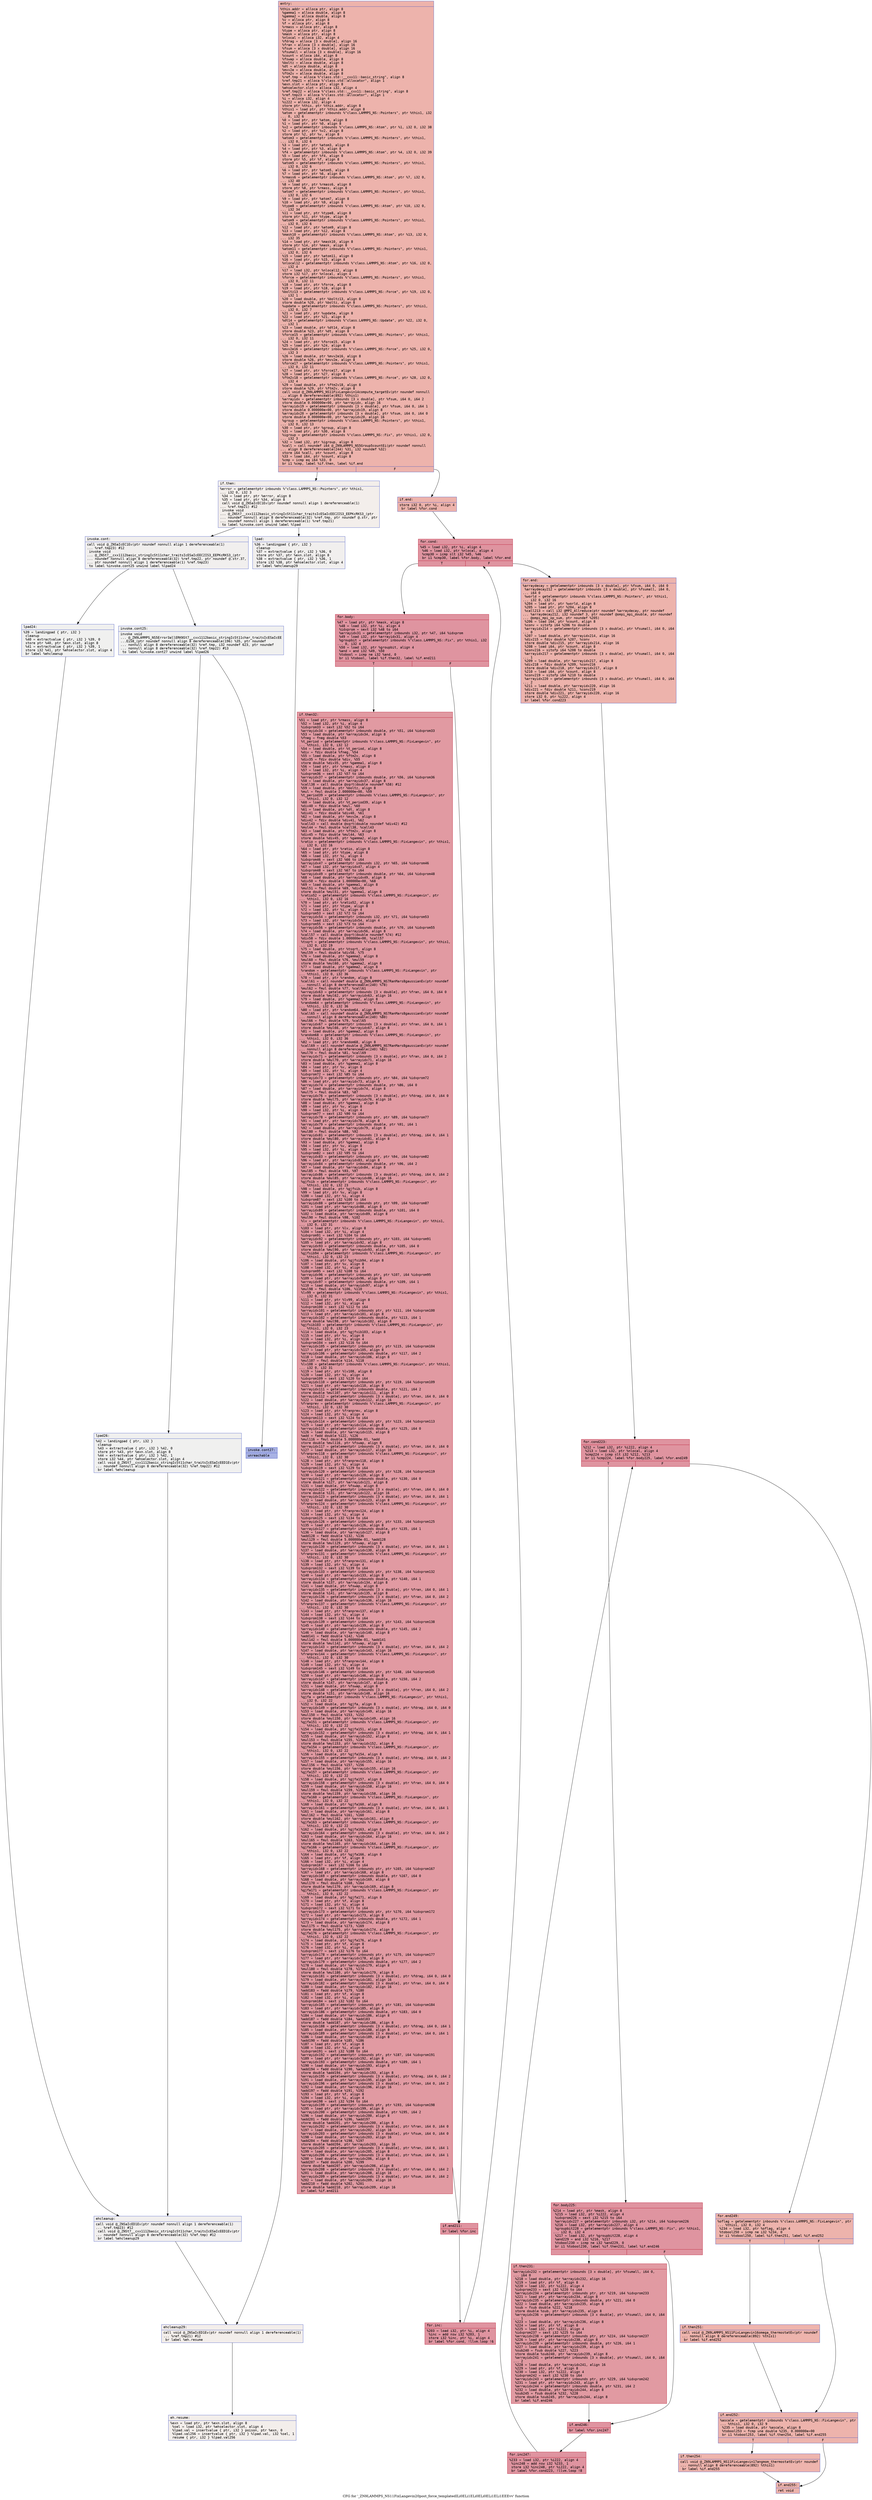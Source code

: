 digraph "CFG for '_ZN9LAMMPS_NS11FixLangevin20post_force_templatedILi0ELi1ELi0ELi0ELi1ELi1EEEvv' function" {
	label="CFG for '_ZN9LAMMPS_NS11FixLangevin20post_force_templatedILi0ELi1ELi0ELi0ELi1ELi1EEEvv' function";

	Node0x55e6b219c8e0 [shape=record,color="#3d50c3ff", style=filled, fillcolor="#d6524470" fontname="Courier",label="{entry:\l|  %this.addr = alloca ptr, align 8\l  %gamma1 = alloca double, align 8\l  %gamma2 = alloca double, align 8\l  %v = alloca ptr, align 8\l  %f = alloca ptr, align 8\l  %rmass = alloca ptr, align 8\l  %type = alloca ptr, align 8\l  %mask = alloca ptr, align 8\l  %nlocal = alloca i32, align 4\l  %fdrag = alloca [3 x double], align 16\l  %fran = alloca [3 x double], align 16\l  %fsum = alloca [3 x double], align 16\l  %fsumall = alloca [3 x double], align 16\l  %count = alloca i64, align 8\l  %fswap = alloca double, align 8\l  %boltz = alloca double, align 8\l  %dt = alloca double, align 8\l  %mvv2e = alloca double, align 8\l  %ftm2v = alloca double, align 8\l  %ref.tmp = alloca %\"class.std::__cxx11::basic_string\", align 8\l  %ref.tmp21 = alloca %\"class.std::allocator\", align 1\l  %exn.slot = alloca ptr, align 8\l  %ehselector.slot = alloca i32, align 4\l  %ref.tmp22 = alloca %\"class.std::__cxx11::basic_string\", align 8\l  %ref.tmp23 = alloca %\"class.std::allocator\", align 1\l  %i = alloca i32, align 4\l  %i222 = alloca i32, align 4\l  store ptr %this, ptr %this.addr, align 8\l  %this1 = load ptr, ptr %this.addr, align 8\l  %atom = getelementptr inbounds %\"class.LAMMPS_NS::Pointers\", ptr %this1, i32\l... 0, i32 6\l  %0 = load ptr, ptr %atom, align 8\l  %1 = load ptr, ptr %0, align 8\l  %v2 = getelementptr inbounds %\"class.LAMMPS_NS::Atom\", ptr %1, i32 0, i32 38\l  %2 = load ptr, ptr %v2, align 8\l  store ptr %2, ptr %v, align 8\l  %atom3 = getelementptr inbounds %\"class.LAMMPS_NS::Pointers\", ptr %this1,\l... i32 0, i32 6\l  %3 = load ptr, ptr %atom3, align 8\l  %4 = load ptr, ptr %3, align 8\l  %f4 = getelementptr inbounds %\"class.LAMMPS_NS::Atom\", ptr %4, i32 0, i32 39\l  %5 = load ptr, ptr %f4, align 8\l  store ptr %5, ptr %f, align 8\l  %atom5 = getelementptr inbounds %\"class.LAMMPS_NS::Pointers\", ptr %this1,\l... i32 0, i32 6\l  %6 = load ptr, ptr %atom5, align 8\l  %7 = load ptr, ptr %6, align 8\l  %rmass6 = getelementptr inbounds %\"class.LAMMPS_NS::Atom\", ptr %7, i32 0,\l... i32 40\l  %8 = load ptr, ptr %rmass6, align 8\l  store ptr %8, ptr %rmass, align 8\l  %atom7 = getelementptr inbounds %\"class.LAMMPS_NS::Pointers\", ptr %this1,\l... i32 0, i32 6\l  %9 = load ptr, ptr %atom7, align 8\l  %10 = load ptr, ptr %9, align 8\l  %type8 = getelementptr inbounds %\"class.LAMMPS_NS::Atom\", ptr %10, i32 0,\l... i32 34\l  %11 = load ptr, ptr %type8, align 8\l  store ptr %11, ptr %type, align 8\l  %atom9 = getelementptr inbounds %\"class.LAMMPS_NS::Pointers\", ptr %this1,\l... i32 0, i32 6\l  %12 = load ptr, ptr %atom9, align 8\l  %13 = load ptr, ptr %12, align 8\l  %mask10 = getelementptr inbounds %\"class.LAMMPS_NS::Atom\", ptr %13, i32 0,\l... i32 35\l  %14 = load ptr, ptr %mask10, align 8\l  store ptr %14, ptr %mask, align 8\l  %atom11 = getelementptr inbounds %\"class.LAMMPS_NS::Pointers\", ptr %this1,\l... i32 0, i32 6\l  %15 = load ptr, ptr %atom11, align 8\l  %16 = load ptr, ptr %15, align 8\l  %nlocal12 = getelementptr inbounds %\"class.LAMMPS_NS::Atom\", ptr %16, i32 0,\l... i32 4\l  %17 = load i32, ptr %nlocal12, align 8\l  store i32 %17, ptr %nlocal, align 4\l  %force = getelementptr inbounds %\"class.LAMMPS_NS::Pointers\", ptr %this1,\l... i32 0, i32 11\l  %18 = load ptr, ptr %force, align 8\l  %19 = load ptr, ptr %18, align 8\l  %boltz13 = getelementptr inbounds %\"class.LAMMPS_NS::Force\", ptr %19, i32 0,\l... i32 1\l  %20 = load double, ptr %boltz13, align 8\l  store double %20, ptr %boltz, align 8\l  %update = getelementptr inbounds %\"class.LAMMPS_NS::Pointers\", ptr %this1,\l... i32 0, i32 7\l  %21 = load ptr, ptr %update, align 8\l  %22 = load ptr, ptr %21, align 8\l  %dt14 = getelementptr inbounds %\"class.LAMMPS_NS::Update\", ptr %22, i32 0,\l... i32 1\l  %23 = load double, ptr %dt14, align 8\l  store double %23, ptr %dt, align 8\l  %force15 = getelementptr inbounds %\"class.LAMMPS_NS::Pointers\", ptr %this1,\l... i32 0, i32 11\l  %24 = load ptr, ptr %force15, align 8\l  %25 = load ptr, ptr %24, align 8\l  %mvv2e16 = getelementptr inbounds %\"class.LAMMPS_NS::Force\", ptr %25, i32 0,\l... i32 3\l  %26 = load double, ptr %mvv2e16, align 8\l  store double %26, ptr %mvv2e, align 8\l  %force17 = getelementptr inbounds %\"class.LAMMPS_NS::Pointers\", ptr %this1,\l... i32 0, i32 11\l  %27 = load ptr, ptr %force17, align 8\l  %28 = load ptr, ptr %27, align 8\l  %ftm2v18 = getelementptr inbounds %\"class.LAMMPS_NS::Force\", ptr %28, i32 0,\l... i32 4\l  %29 = load double, ptr %ftm2v18, align 8\l  store double %29, ptr %ftm2v, align 8\l  call void @_ZN9LAMMPS_NS11FixLangevin14compute_targetEv(ptr noundef nonnull\l... align 8 dereferenceable(892) %this1)\l  %arrayidx = getelementptr inbounds [3 x double], ptr %fsum, i64 0, i64 2\l  store double 0.000000e+00, ptr %arrayidx, align 16\l  %arrayidx19 = getelementptr inbounds [3 x double], ptr %fsum, i64 0, i64 1\l  store double 0.000000e+00, ptr %arrayidx19, align 8\l  %arrayidx20 = getelementptr inbounds [3 x double], ptr %fsum, i64 0, i64 0\l  store double 0.000000e+00, ptr %arrayidx20, align 16\l  %group = getelementptr inbounds %\"class.LAMMPS_NS::Pointers\", ptr %this1,\l... i32 0, i32 13\l  %30 = load ptr, ptr %group, align 8\l  %31 = load ptr, ptr %30, align 8\l  %igroup = getelementptr inbounds %\"class.LAMMPS_NS::Fix\", ptr %this1, i32 0,\l... i32 3\l  %32 = load i32, ptr %igroup, align 8\l  %call = call noundef i64 @_ZN9LAMMPS_NS5Group5countEi(ptr noundef nonnull\l... align 8 dereferenceable(244) %31, i32 noundef %32)\l  store i64 %call, ptr %count, align 8\l  %33 = load i64, ptr %count, align 8\l  %cmp = icmp eq i64 %33, 0\l  br i1 %cmp, label %if.then, label %if.end\l|{<s0>T|<s1>F}}"];
	Node0x55e6b219c8e0:s0 -> Node0x55e6b21a3140[tooltip="entry -> if.then\nProbability 0.00%" ];
	Node0x55e6b219c8e0:s1 -> Node0x55e6b21a31b0[tooltip="entry -> if.end\nProbability 100.00%" ];
	Node0x55e6b21a3140 [shape=record,color="#3d50c3ff", style=filled, fillcolor="#e5d8d170" fontname="Courier",label="{if.then:\l|  %error = getelementptr inbounds %\"class.LAMMPS_NS::Pointers\", ptr %this1,\l... i32 0, i32 3\l  %34 = load ptr, ptr %error, align 8\l  %35 = load ptr, ptr %34, align 8\l  call void @_ZNSaIcEC1Ev(ptr noundef nonnull align 1 dereferenceable(1)\l... %ref.tmp21) #12\l  invoke void\l... @_ZNSt7__cxx1112basic_stringIcSt11char_traitsIcESaIcEEC2IS3_EEPKcRKS3_(ptr\l... noundef nonnull align 8 dereferenceable(32) %ref.tmp, ptr noundef @.str, ptr\l... noundef nonnull align 1 dereferenceable(1) %ref.tmp21)\l          to label %invoke.cont unwind label %lpad\l}"];
	Node0x55e6b21a3140 -> Node0x55e6b21a3630[tooltip="if.then -> invoke.cont\nProbability 50.00%" ];
	Node0x55e6b21a3140 -> Node0x55e6b21a3680[tooltip="if.then -> lpad\nProbability 50.00%" ];
	Node0x55e6b21a3630 [shape=record,color="#3d50c3ff", style=filled, fillcolor="#e0dbd870" fontname="Courier",label="{invoke.cont:\l|  call void @_ZNSaIcEC1Ev(ptr noundef nonnull align 1 dereferenceable(1)\l... %ref.tmp23) #12\l  invoke void\l... @_ZNSt7__cxx1112basic_stringIcSt11char_traitsIcESaIcEEC2IS3_EEPKcRKS3_(ptr\l... noundef nonnull align 8 dereferenceable(32) %ref.tmp22, ptr noundef @.str.37,\l... ptr noundef nonnull align 1 dereferenceable(1) %ref.tmp23)\l          to label %invoke.cont25 unwind label %lpad24\l}"];
	Node0x55e6b21a3630 -> Node0x55e6b21a3970[tooltip="invoke.cont -> invoke.cont25\nProbability 50.00%" ];
	Node0x55e6b21a3630 -> Node0x55e6b21a39c0[tooltip="invoke.cont -> lpad24\nProbability 50.00%" ];
	Node0x55e6b21a3970 [shape=record,color="#3d50c3ff", style=filled, fillcolor="#dedcdb70" fontname="Courier",label="{invoke.cont25:\l|  invoke void\l... @_ZN9LAMMPS_NS5Error3allERKNSt7__cxx1112basic_stringIcSt11char_traitsIcESaIcEE\l...EiS8_(ptr noundef nonnull align 8 dereferenceable(196) %35, ptr noundef\l... nonnull align 8 dereferenceable(32) %ref.tmp, i32 noundef 623, ptr noundef\l... nonnull align 8 dereferenceable(32) %ref.tmp22) #13\l          to label %invoke.cont27 unwind label %lpad26\l}"];
	Node0x55e6b21a3970 -> Node0x55e6b21a3920[tooltip="invoke.cont25 -> invoke.cont27\nProbability 0.00%" ];
	Node0x55e6b21a3970 -> Node0x55e6b21a3bf0[tooltip="invoke.cont25 -> lpad26\nProbability 100.00%" ];
	Node0x55e6b21a3920 [shape=record,color="#3d50c3ff", style=filled, fillcolor="#3d50c370" fontname="Courier",label="{invoke.cont27:\l|  unreachable\l}"];
	Node0x55e6b21a3680 [shape=record,color="#3d50c3ff", style=filled, fillcolor="#e0dbd870" fontname="Courier",label="{lpad:\l|  %36 = landingpad \{ ptr, i32 \}\l          cleanup\l  %37 = extractvalue \{ ptr, i32 \} %36, 0\l  store ptr %37, ptr %exn.slot, align 8\l  %38 = extractvalue \{ ptr, i32 \} %36, 1\l  store i32 %38, ptr %ehselector.slot, align 4\l  br label %ehcleanup29\l}"];
	Node0x55e6b21a3680 -> Node0x55e6b21a40f0[tooltip="lpad -> ehcleanup29\nProbability 100.00%" ];
	Node0x55e6b21a39c0 [shape=record,color="#3d50c3ff", style=filled, fillcolor="#dedcdb70" fontname="Courier",label="{lpad24:\l|  %39 = landingpad \{ ptr, i32 \}\l          cleanup\l  %40 = extractvalue \{ ptr, i32 \} %39, 0\l  store ptr %40, ptr %exn.slot, align 8\l  %41 = extractvalue \{ ptr, i32 \} %39, 1\l  store i32 %41, ptr %ehselector.slot, align 4\l  br label %ehcleanup\l}"];
	Node0x55e6b21a39c0 -> Node0x55e6b21a4440[tooltip="lpad24 -> ehcleanup\nProbability 100.00%" ];
	Node0x55e6b21a3bf0 [shape=record,color="#3d50c3ff", style=filled, fillcolor="#dedcdb70" fontname="Courier",label="{lpad26:\l|  %42 = landingpad \{ ptr, i32 \}\l          cleanup\l  %43 = extractvalue \{ ptr, i32 \} %42, 0\l  store ptr %43, ptr %exn.slot, align 8\l  %44 = extractvalue \{ ptr, i32 \} %42, 1\l  store i32 %44, ptr %ehselector.slot, align 4\l  call void @_ZNSt7__cxx1112basic_stringIcSt11char_traitsIcESaIcEED1Ev(ptr\l... noundef nonnull align 8 dereferenceable(32) %ref.tmp22) #12\l  br label %ehcleanup\l}"];
	Node0x55e6b21a3bf0 -> Node0x55e6b21a4440[tooltip="lpad26 -> ehcleanup\nProbability 100.00%" ];
	Node0x55e6b21a4440 [shape=record,color="#3d50c3ff", style=filled, fillcolor="#e0dbd870" fontname="Courier",label="{ehcleanup:\l|  call void @_ZNSaIcED1Ev(ptr noundef nonnull align 1 dereferenceable(1)\l... %ref.tmp23) #12\l  call void @_ZNSt7__cxx1112basic_stringIcSt11char_traitsIcESaIcEED1Ev(ptr\l... noundef nonnull align 8 dereferenceable(32) %ref.tmp) #12\l  br label %ehcleanup29\l}"];
	Node0x55e6b21a4440 -> Node0x55e6b21a40f0[tooltip="ehcleanup -> ehcleanup29\nProbability 100.00%" ];
	Node0x55e6b21a40f0 [shape=record,color="#3d50c3ff", style=filled, fillcolor="#e5d8d170" fontname="Courier",label="{ehcleanup29:\l|  call void @_ZNSaIcED1Ev(ptr noundef nonnull align 1 dereferenceable(1)\l... %ref.tmp21) #12\l  br label %eh.resume\l}"];
	Node0x55e6b21a40f0 -> Node0x55e6b21a4cf0[tooltip="ehcleanup29 -> eh.resume\nProbability 100.00%" ];
	Node0x55e6b21a31b0 [shape=record,color="#3d50c3ff", style=filled, fillcolor="#d6524470" fontname="Courier",label="{if.end:\l|  store i32 0, ptr %i, align 4\l  br label %for.cond\l}"];
	Node0x55e6b21a31b0 -> Node0x55e6b21a4e50[tooltip="if.end -> for.cond\nProbability 100.00%" ];
	Node0x55e6b21a4e50 [shape=record,color="#b70d28ff", style=filled, fillcolor="#b70d2870" fontname="Courier",label="{for.cond:\l|  %45 = load i32, ptr %i, align 4\l  %46 = load i32, ptr %nlocal, align 4\l  %cmp30 = icmp slt i32 %45, %46\l  br i1 %cmp30, label %for.body, label %for.end\l|{<s0>T|<s1>F}}"];
	Node0x55e6b21a4e50:s0 -> Node0x55e6b21a50d0[tooltip="for.cond -> for.body\nProbability 96.88%" ];
	Node0x55e6b21a4e50:s1 -> Node0x55e6b21a5150[tooltip="for.cond -> for.end\nProbability 3.12%" ];
	Node0x55e6b21a50d0 [shape=record,color="#b70d28ff", style=filled, fillcolor="#b70d2870" fontname="Courier",label="{for.body:\l|  %47 = load ptr, ptr %mask, align 8\l  %48 = load i32, ptr %i, align 4\l  %idxprom = sext i32 %48 to i64\l  %arrayidx31 = getelementptr inbounds i32, ptr %47, i64 %idxprom\l  %49 = load i32, ptr %arrayidx31, align 4\l  %groupbit = getelementptr inbounds %\"class.LAMMPS_NS::Fix\", ptr %this1, i32\l... 0, i32 4\l  %50 = load i32, ptr %groupbit, align 4\l  %and = and i32 %49, %50\l  %tobool = icmp ne i32 %and, 0\l  br i1 %tobool, label %if.then32, label %if.end211\l|{<s0>T|<s1>F}}"];
	Node0x55e6b21a50d0:s0 -> Node0x55e6b21a6030[tooltip="for.body -> if.then32\nProbability 62.50%" ];
	Node0x55e6b21a50d0:s1 -> Node0x55e6b21a60b0[tooltip="for.body -> if.end211\nProbability 37.50%" ];
	Node0x55e6b21a6030 [shape=record,color="#b70d28ff", style=filled, fillcolor="#bb1b2c70" fontname="Courier",label="{if.then32:\l|  %51 = load ptr, ptr %rmass, align 8\l  %52 = load i32, ptr %i, align 4\l  %idxprom33 = sext i32 %52 to i64\l  %arrayidx34 = getelementptr inbounds double, ptr %51, i64 %idxprom33\l  %53 = load double, ptr %arrayidx34, align 8\l  %fneg = fneg double %53\l  %t_period = getelementptr inbounds %\"class.LAMMPS_NS::FixLangevin\", ptr\l... %this1, i32 0, i32 12\l  %54 = load double, ptr %t_period, align 8\l  %div = fdiv double %fneg, %54\l  %55 = load double, ptr %ftm2v, align 8\l  %div35 = fdiv double %div, %55\l  store double %div35, ptr %gamma1, align 8\l  %56 = load ptr, ptr %rmass, align 8\l  %57 = load i32, ptr %i, align 4\l  %idxprom36 = sext i32 %57 to i64\l  %arrayidx37 = getelementptr inbounds double, ptr %56, i64 %idxprom36\l  %58 = load double, ptr %arrayidx37, align 8\l  %call38 = call double @sqrt(double noundef %58) #12\l  %59 = load double, ptr %boltz, align 8\l  %mul = fmul double 2.000000e+00, %59\l  %t_period39 = getelementptr inbounds %\"class.LAMMPS_NS::FixLangevin\", ptr\l... %this1, i32 0, i32 12\l  %60 = load double, ptr %t_period39, align 8\l  %div40 = fdiv double %mul, %60\l  %61 = load double, ptr %dt, align 8\l  %div41 = fdiv double %div40, %61\l  %62 = load double, ptr %mvv2e, align 8\l  %div42 = fdiv double %div41, %62\l  %call43 = call double @sqrt(double noundef %div42) #12\l  %mul44 = fmul double %call38, %call43\l  %63 = load double, ptr %ftm2v, align 8\l  %div45 = fdiv double %mul44, %63\l  store double %div45, ptr %gamma2, align 8\l  %ratio = getelementptr inbounds %\"class.LAMMPS_NS::FixLangevin\", ptr %this1,\l... i32 0, i32 16\l  %64 = load ptr, ptr %ratio, align 8\l  %65 = load ptr, ptr %type, align 8\l  %66 = load i32, ptr %i, align 4\l  %idxprom46 = sext i32 %66 to i64\l  %arrayidx47 = getelementptr inbounds i32, ptr %65, i64 %idxprom46\l  %67 = load i32, ptr %arrayidx47, align 4\l  %idxprom48 = sext i32 %67 to i64\l  %arrayidx49 = getelementptr inbounds double, ptr %64, i64 %idxprom48\l  %68 = load double, ptr %arrayidx49, align 8\l  %div50 = fdiv double 1.000000e+00, %68\l  %69 = load double, ptr %gamma1, align 8\l  %mul51 = fmul double %69, %div50\l  store double %mul51, ptr %gamma1, align 8\l  %ratio52 = getelementptr inbounds %\"class.LAMMPS_NS::FixLangevin\", ptr\l... %this1, i32 0, i32 16\l  %70 = load ptr, ptr %ratio52, align 8\l  %71 = load ptr, ptr %type, align 8\l  %72 = load i32, ptr %i, align 4\l  %idxprom53 = sext i32 %72 to i64\l  %arrayidx54 = getelementptr inbounds i32, ptr %71, i64 %idxprom53\l  %73 = load i32, ptr %arrayidx54, align 4\l  %idxprom55 = sext i32 %73 to i64\l  %arrayidx56 = getelementptr inbounds double, ptr %70, i64 %idxprom55\l  %74 = load double, ptr %arrayidx56, align 8\l  %call57 = call double @sqrt(double noundef %74) #12\l  %div58 = fdiv double 1.000000e+00, %call57\l  %tsqrt = getelementptr inbounds %\"class.LAMMPS_NS::FixLangevin\", ptr %this1,\l... i32 0, i32 19\l  %75 = load double, ptr %tsqrt, align 8\l  %mul59 = fmul double %div58, %75\l  %76 = load double, ptr %gamma2, align 8\l  %mul60 = fmul double %76, %mul59\l  store double %mul60, ptr %gamma2, align 8\l  %77 = load double, ptr %gamma2, align 8\l  %random = getelementptr inbounds %\"class.LAMMPS_NS::FixLangevin\", ptr\l... %this1, i32 0, i32 36\l  %78 = load ptr, ptr %random, align 8\l  %call61 = call noundef double @_ZN9LAMMPS_NS7RanMars8gaussianEv(ptr noundef\l... nonnull align 8 dereferenceable(240) %78)\l  %mul62 = fmul double %77, %call61\l  %arrayidx63 = getelementptr inbounds [3 x double], ptr %fran, i64 0, i64 0\l  store double %mul62, ptr %arrayidx63, align 16\l  %79 = load double, ptr %gamma2, align 8\l  %random64 = getelementptr inbounds %\"class.LAMMPS_NS::FixLangevin\", ptr\l... %this1, i32 0, i32 36\l  %80 = load ptr, ptr %random64, align 8\l  %call65 = call noundef double @_ZN9LAMMPS_NS7RanMars8gaussianEv(ptr noundef\l... nonnull align 8 dereferenceable(240) %80)\l  %mul66 = fmul double %79, %call65\l  %arrayidx67 = getelementptr inbounds [3 x double], ptr %fran, i64 0, i64 1\l  store double %mul66, ptr %arrayidx67, align 8\l  %81 = load double, ptr %gamma2, align 8\l  %random68 = getelementptr inbounds %\"class.LAMMPS_NS::FixLangevin\", ptr\l... %this1, i32 0, i32 36\l  %82 = load ptr, ptr %random68, align 8\l  %call69 = call noundef double @_ZN9LAMMPS_NS7RanMars8gaussianEv(ptr noundef\l... nonnull align 8 dereferenceable(240) %82)\l  %mul70 = fmul double %81, %call69\l  %arrayidx71 = getelementptr inbounds [3 x double], ptr %fran, i64 0, i64 2\l  store double %mul70, ptr %arrayidx71, align 16\l  %83 = load double, ptr %gamma1, align 8\l  %84 = load ptr, ptr %v, align 8\l  %85 = load i32, ptr %i, align 4\l  %idxprom72 = sext i32 %85 to i64\l  %arrayidx73 = getelementptr inbounds ptr, ptr %84, i64 %idxprom72\l  %86 = load ptr, ptr %arrayidx73, align 8\l  %arrayidx74 = getelementptr inbounds double, ptr %86, i64 0\l  %87 = load double, ptr %arrayidx74, align 8\l  %mul75 = fmul double %83, %87\l  %arrayidx76 = getelementptr inbounds [3 x double], ptr %fdrag, i64 0, i64 0\l  store double %mul75, ptr %arrayidx76, align 16\l  %88 = load double, ptr %gamma1, align 8\l  %89 = load ptr, ptr %v, align 8\l  %90 = load i32, ptr %i, align 4\l  %idxprom77 = sext i32 %90 to i64\l  %arrayidx78 = getelementptr inbounds ptr, ptr %89, i64 %idxprom77\l  %91 = load ptr, ptr %arrayidx78, align 8\l  %arrayidx79 = getelementptr inbounds double, ptr %91, i64 1\l  %92 = load double, ptr %arrayidx79, align 8\l  %mul80 = fmul double %88, %92\l  %arrayidx81 = getelementptr inbounds [3 x double], ptr %fdrag, i64 0, i64 1\l  store double %mul80, ptr %arrayidx81, align 8\l  %93 = load double, ptr %gamma1, align 8\l  %94 = load ptr, ptr %v, align 8\l  %95 = load i32, ptr %i, align 4\l  %idxprom82 = sext i32 %95 to i64\l  %arrayidx83 = getelementptr inbounds ptr, ptr %94, i64 %idxprom82\l  %96 = load ptr, ptr %arrayidx83, align 8\l  %arrayidx84 = getelementptr inbounds double, ptr %96, i64 2\l  %97 = load double, ptr %arrayidx84, align 8\l  %mul85 = fmul double %93, %97\l  %arrayidx86 = getelementptr inbounds [3 x double], ptr %fdrag, i64 0, i64 2\l  store double %mul85, ptr %arrayidx86, align 16\l  %gjfsib = getelementptr inbounds %\"class.LAMMPS_NS::FixLangevin\", ptr\l... %this1, i32 0, i32 23\l  %98 = load double, ptr %gjfsib, align 8\l  %99 = load ptr, ptr %v, align 8\l  %100 = load i32, ptr %i, align 4\l  %idxprom87 = sext i32 %100 to i64\l  %arrayidx88 = getelementptr inbounds ptr, ptr %99, i64 %idxprom87\l  %101 = load ptr, ptr %arrayidx88, align 8\l  %arrayidx89 = getelementptr inbounds double, ptr %101, i64 0\l  %102 = load double, ptr %arrayidx89, align 8\l  %mul90 = fmul double %98, %102\l  %lv = getelementptr inbounds %\"class.LAMMPS_NS::FixLangevin\", ptr %this1,\l... i32 0, i32 31\l  %103 = load ptr, ptr %lv, align 8\l  %104 = load i32, ptr %i, align 4\l  %idxprom91 = sext i32 %104 to i64\l  %arrayidx92 = getelementptr inbounds ptr, ptr %103, i64 %idxprom91\l  %105 = load ptr, ptr %arrayidx92, align 8\l  %arrayidx93 = getelementptr inbounds double, ptr %105, i64 0\l  store double %mul90, ptr %arrayidx93, align 8\l  %gjfsib94 = getelementptr inbounds %\"class.LAMMPS_NS::FixLangevin\", ptr\l... %this1, i32 0, i32 23\l  %106 = load double, ptr %gjfsib94, align 8\l  %107 = load ptr, ptr %v, align 8\l  %108 = load i32, ptr %i, align 4\l  %idxprom95 = sext i32 %108 to i64\l  %arrayidx96 = getelementptr inbounds ptr, ptr %107, i64 %idxprom95\l  %109 = load ptr, ptr %arrayidx96, align 8\l  %arrayidx97 = getelementptr inbounds double, ptr %109, i64 1\l  %110 = load double, ptr %arrayidx97, align 8\l  %mul98 = fmul double %106, %110\l  %lv99 = getelementptr inbounds %\"class.LAMMPS_NS::FixLangevin\", ptr %this1,\l... i32 0, i32 31\l  %111 = load ptr, ptr %lv99, align 8\l  %112 = load i32, ptr %i, align 4\l  %idxprom100 = sext i32 %112 to i64\l  %arrayidx101 = getelementptr inbounds ptr, ptr %111, i64 %idxprom100\l  %113 = load ptr, ptr %arrayidx101, align 8\l  %arrayidx102 = getelementptr inbounds double, ptr %113, i64 1\l  store double %mul98, ptr %arrayidx102, align 8\l  %gjfsib103 = getelementptr inbounds %\"class.LAMMPS_NS::FixLangevin\", ptr\l... %this1, i32 0, i32 23\l  %114 = load double, ptr %gjfsib103, align 8\l  %115 = load ptr, ptr %v, align 8\l  %116 = load i32, ptr %i, align 4\l  %idxprom104 = sext i32 %116 to i64\l  %arrayidx105 = getelementptr inbounds ptr, ptr %115, i64 %idxprom104\l  %117 = load ptr, ptr %arrayidx105, align 8\l  %arrayidx106 = getelementptr inbounds double, ptr %117, i64 2\l  %118 = load double, ptr %arrayidx106, align 8\l  %mul107 = fmul double %114, %118\l  %lv108 = getelementptr inbounds %\"class.LAMMPS_NS::FixLangevin\", ptr %this1,\l... i32 0, i32 31\l  %119 = load ptr, ptr %lv108, align 8\l  %120 = load i32, ptr %i, align 4\l  %idxprom109 = sext i32 %120 to i64\l  %arrayidx110 = getelementptr inbounds ptr, ptr %119, i64 %idxprom109\l  %121 = load ptr, ptr %arrayidx110, align 8\l  %arrayidx111 = getelementptr inbounds double, ptr %121, i64 2\l  store double %mul107, ptr %arrayidx111, align 8\l  %arrayidx112 = getelementptr inbounds [3 x double], ptr %fran, i64 0, i64 0\l  %122 = load double, ptr %arrayidx112, align 16\l  %franprev = getelementptr inbounds %\"class.LAMMPS_NS::FixLangevin\", ptr\l... %this1, i32 0, i32 30\l  %123 = load ptr, ptr %franprev, align 8\l  %124 = load i32, ptr %i, align 4\l  %idxprom113 = sext i32 %124 to i64\l  %arrayidx114 = getelementptr inbounds ptr, ptr %123, i64 %idxprom113\l  %125 = load ptr, ptr %arrayidx114, align 8\l  %arrayidx115 = getelementptr inbounds double, ptr %125, i64 0\l  %126 = load double, ptr %arrayidx115, align 8\l  %add = fadd double %122, %126\l  %mul116 = fmul double 5.000000e-01, %add\l  store double %mul116, ptr %fswap, align 8\l  %arrayidx117 = getelementptr inbounds [3 x double], ptr %fran, i64 0, i64 0\l  %127 = load double, ptr %arrayidx117, align 16\l  %franprev118 = getelementptr inbounds %\"class.LAMMPS_NS::FixLangevin\", ptr\l... %this1, i32 0, i32 30\l  %128 = load ptr, ptr %franprev118, align 8\l  %129 = load i32, ptr %i, align 4\l  %idxprom119 = sext i32 %129 to i64\l  %arrayidx120 = getelementptr inbounds ptr, ptr %128, i64 %idxprom119\l  %130 = load ptr, ptr %arrayidx120, align 8\l  %arrayidx121 = getelementptr inbounds double, ptr %130, i64 0\l  store double %127, ptr %arrayidx121, align 8\l  %131 = load double, ptr %fswap, align 8\l  %arrayidx122 = getelementptr inbounds [3 x double], ptr %fran, i64 0, i64 0\l  store double %131, ptr %arrayidx122, align 16\l  %arrayidx123 = getelementptr inbounds [3 x double], ptr %fran, i64 0, i64 1\l  %132 = load double, ptr %arrayidx123, align 8\l  %franprev124 = getelementptr inbounds %\"class.LAMMPS_NS::FixLangevin\", ptr\l... %this1, i32 0, i32 30\l  %133 = load ptr, ptr %franprev124, align 8\l  %134 = load i32, ptr %i, align 4\l  %idxprom125 = sext i32 %134 to i64\l  %arrayidx126 = getelementptr inbounds ptr, ptr %133, i64 %idxprom125\l  %135 = load ptr, ptr %arrayidx126, align 8\l  %arrayidx127 = getelementptr inbounds double, ptr %135, i64 1\l  %136 = load double, ptr %arrayidx127, align 8\l  %add128 = fadd double %132, %136\l  %mul129 = fmul double 5.000000e-01, %add128\l  store double %mul129, ptr %fswap, align 8\l  %arrayidx130 = getelementptr inbounds [3 x double], ptr %fran, i64 0, i64 1\l  %137 = load double, ptr %arrayidx130, align 8\l  %franprev131 = getelementptr inbounds %\"class.LAMMPS_NS::FixLangevin\", ptr\l... %this1, i32 0, i32 30\l  %138 = load ptr, ptr %franprev131, align 8\l  %139 = load i32, ptr %i, align 4\l  %idxprom132 = sext i32 %139 to i64\l  %arrayidx133 = getelementptr inbounds ptr, ptr %138, i64 %idxprom132\l  %140 = load ptr, ptr %arrayidx133, align 8\l  %arrayidx134 = getelementptr inbounds double, ptr %140, i64 1\l  store double %137, ptr %arrayidx134, align 8\l  %141 = load double, ptr %fswap, align 8\l  %arrayidx135 = getelementptr inbounds [3 x double], ptr %fran, i64 0, i64 1\l  store double %141, ptr %arrayidx135, align 8\l  %arrayidx136 = getelementptr inbounds [3 x double], ptr %fran, i64 0, i64 2\l  %142 = load double, ptr %arrayidx136, align 16\l  %franprev137 = getelementptr inbounds %\"class.LAMMPS_NS::FixLangevin\", ptr\l... %this1, i32 0, i32 30\l  %143 = load ptr, ptr %franprev137, align 8\l  %144 = load i32, ptr %i, align 4\l  %idxprom138 = sext i32 %144 to i64\l  %arrayidx139 = getelementptr inbounds ptr, ptr %143, i64 %idxprom138\l  %145 = load ptr, ptr %arrayidx139, align 8\l  %arrayidx140 = getelementptr inbounds double, ptr %145, i64 2\l  %146 = load double, ptr %arrayidx140, align 8\l  %add141 = fadd double %142, %146\l  %mul142 = fmul double 5.000000e-01, %add141\l  store double %mul142, ptr %fswap, align 8\l  %arrayidx143 = getelementptr inbounds [3 x double], ptr %fran, i64 0, i64 2\l  %147 = load double, ptr %arrayidx143, align 16\l  %franprev144 = getelementptr inbounds %\"class.LAMMPS_NS::FixLangevin\", ptr\l... %this1, i32 0, i32 30\l  %148 = load ptr, ptr %franprev144, align 8\l  %149 = load i32, ptr %i, align 4\l  %idxprom145 = sext i32 %149 to i64\l  %arrayidx146 = getelementptr inbounds ptr, ptr %148, i64 %idxprom145\l  %150 = load ptr, ptr %arrayidx146, align 8\l  %arrayidx147 = getelementptr inbounds double, ptr %150, i64 2\l  store double %147, ptr %arrayidx147, align 8\l  %151 = load double, ptr %fswap, align 8\l  %arrayidx148 = getelementptr inbounds [3 x double], ptr %fran, i64 0, i64 2\l  store double %151, ptr %arrayidx148, align 16\l  %gjfa = getelementptr inbounds %\"class.LAMMPS_NS::FixLangevin\", ptr %this1,\l... i32 0, i32 22\l  %152 = load double, ptr %gjfa, align 8\l  %arrayidx149 = getelementptr inbounds [3 x double], ptr %fdrag, i64 0, i64 0\l  %153 = load double, ptr %arrayidx149, align 16\l  %mul150 = fmul double %153, %152\l  store double %mul150, ptr %arrayidx149, align 16\l  %gjfa151 = getelementptr inbounds %\"class.LAMMPS_NS::FixLangevin\", ptr\l... %this1, i32 0, i32 22\l  %154 = load double, ptr %gjfa151, align 8\l  %arrayidx152 = getelementptr inbounds [3 x double], ptr %fdrag, i64 0, i64 1\l  %155 = load double, ptr %arrayidx152, align 8\l  %mul153 = fmul double %155, %154\l  store double %mul153, ptr %arrayidx152, align 8\l  %gjfa154 = getelementptr inbounds %\"class.LAMMPS_NS::FixLangevin\", ptr\l... %this1, i32 0, i32 22\l  %156 = load double, ptr %gjfa154, align 8\l  %arrayidx155 = getelementptr inbounds [3 x double], ptr %fdrag, i64 0, i64 2\l  %157 = load double, ptr %arrayidx155, align 16\l  %mul156 = fmul double %157, %156\l  store double %mul156, ptr %arrayidx155, align 16\l  %gjfa157 = getelementptr inbounds %\"class.LAMMPS_NS::FixLangevin\", ptr\l... %this1, i32 0, i32 22\l  %158 = load double, ptr %gjfa157, align 8\l  %arrayidx158 = getelementptr inbounds [3 x double], ptr %fran, i64 0, i64 0\l  %159 = load double, ptr %arrayidx158, align 16\l  %mul159 = fmul double %159, %158\l  store double %mul159, ptr %arrayidx158, align 16\l  %gjfa160 = getelementptr inbounds %\"class.LAMMPS_NS::FixLangevin\", ptr\l... %this1, i32 0, i32 22\l  %160 = load double, ptr %gjfa160, align 8\l  %arrayidx161 = getelementptr inbounds [3 x double], ptr %fran, i64 0, i64 1\l  %161 = load double, ptr %arrayidx161, align 8\l  %mul162 = fmul double %161, %160\l  store double %mul162, ptr %arrayidx161, align 8\l  %gjfa163 = getelementptr inbounds %\"class.LAMMPS_NS::FixLangevin\", ptr\l... %this1, i32 0, i32 22\l  %162 = load double, ptr %gjfa163, align 8\l  %arrayidx164 = getelementptr inbounds [3 x double], ptr %fran, i64 0, i64 2\l  %163 = load double, ptr %arrayidx164, align 16\l  %mul165 = fmul double %163, %162\l  store double %mul165, ptr %arrayidx164, align 16\l  %gjfa166 = getelementptr inbounds %\"class.LAMMPS_NS::FixLangevin\", ptr\l... %this1, i32 0, i32 22\l  %164 = load double, ptr %gjfa166, align 8\l  %165 = load ptr, ptr %f, align 8\l  %166 = load i32, ptr %i, align 4\l  %idxprom167 = sext i32 %166 to i64\l  %arrayidx168 = getelementptr inbounds ptr, ptr %165, i64 %idxprom167\l  %167 = load ptr, ptr %arrayidx168, align 8\l  %arrayidx169 = getelementptr inbounds double, ptr %167, i64 0\l  %168 = load double, ptr %arrayidx169, align 8\l  %mul170 = fmul double %168, %164\l  store double %mul170, ptr %arrayidx169, align 8\l  %gjfa171 = getelementptr inbounds %\"class.LAMMPS_NS::FixLangevin\", ptr\l... %this1, i32 0, i32 22\l  %169 = load double, ptr %gjfa171, align 8\l  %170 = load ptr, ptr %f, align 8\l  %171 = load i32, ptr %i, align 4\l  %idxprom172 = sext i32 %171 to i64\l  %arrayidx173 = getelementptr inbounds ptr, ptr %170, i64 %idxprom172\l  %172 = load ptr, ptr %arrayidx173, align 8\l  %arrayidx174 = getelementptr inbounds double, ptr %172, i64 1\l  %173 = load double, ptr %arrayidx174, align 8\l  %mul175 = fmul double %173, %169\l  store double %mul175, ptr %arrayidx174, align 8\l  %gjfa176 = getelementptr inbounds %\"class.LAMMPS_NS::FixLangevin\", ptr\l... %this1, i32 0, i32 22\l  %174 = load double, ptr %gjfa176, align 8\l  %175 = load ptr, ptr %f, align 8\l  %176 = load i32, ptr %i, align 4\l  %idxprom177 = sext i32 %176 to i64\l  %arrayidx178 = getelementptr inbounds ptr, ptr %175, i64 %idxprom177\l  %177 = load ptr, ptr %arrayidx178, align 8\l  %arrayidx179 = getelementptr inbounds double, ptr %177, i64 2\l  %178 = load double, ptr %arrayidx179, align 8\l  %mul180 = fmul double %178, %174\l  store double %mul180, ptr %arrayidx179, align 8\l  %arrayidx181 = getelementptr inbounds [3 x double], ptr %fdrag, i64 0, i64 0\l  %179 = load double, ptr %arrayidx181, align 16\l  %arrayidx182 = getelementptr inbounds [3 x double], ptr %fran, i64 0, i64 0\l  %180 = load double, ptr %arrayidx182, align 16\l  %add183 = fadd double %179, %180\l  %181 = load ptr, ptr %f, align 8\l  %182 = load i32, ptr %i, align 4\l  %idxprom184 = sext i32 %182 to i64\l  %arrayidx185 = getelementptr inbounds ptr, ptr %181, i64 %idxprom184\l  %183 = load ptr, ptr %arrayidx185, align 8\l  %arrayidx186 = getelementptr inbounds double, ptr %183, i64 0\l  %184 = load double, ptr %arrayidx186, align 8\l  %add187 = fadd double %184, %add183\l  store double %add187, ptr %arrayidx186, align 8\l  %arrayidx188 = getelementptr inbounds [3 x double], ptr %fdrag, i64 0, i64 1\l  %185 = load double, ptr %arrayidx188, align 8\l  %arrayidx189 = getelementptr inbounds [3 x double], ptr %fran, i64 0, i64 1\l  %186 = load double, ptr %arrayidx189, align 8\l  %add190 = fadd double %185, %186\l  %187 = load ptr, ptr %f, align 8\l  %188 = load i32, ptr %i, align 4\l  %idxprom191 = sext i32 %188 to i64\l  %arrayidx192 = getelementptr inbounds ptr, ptr %187, i64 %idxprom191\l  %189 = load ptr, ptr %arrayidx192, align 8\l  %arrayidx193 = getelementptr inbounds double, ptr %189, i64 1\l  %190 = load double, ptr %arrayidx193, align 8\l  %add194 = fadd double %190, %add190\l  store double %add194, ptr %arrayidx193, align 8\l  %arrayidx195 = getelementptr inbounds [3 x double], ptr %fdrag, i64 0, i64 2\l  %191 = load double, ptr %arrayidx195, align 16\l  %arrayidx196 = getelementptr inbounds [3 x double], ptr %fran, i64 0, i64 2\l  %192 = load double, ptr %arrayidx196, align 16\l  %add197 = fadd double %191, %192\l  %193 = load ptr, ptr %f, align 8\l  %194 = load i32, ptr %i, align 4\l  %idxprom198 = sext i32 %194 to i64\l  %arrayidx199 = getelementptr inbounds ptr, ptr %193, i64 %idxprom198\l  %195 = load ptr, ptr %arrayidx199, align 8\l  %arrayidx200 = getelementptr inbounds double, ptr %195, i64 2\l  %196 = load double, ptr %arrayidx200, align 8\l  %add201 = fadd double %196, %add197\l  store double %add201, ptr %arrayidx200, align 8\l  %arrayidx202 = getelementptr inbounds [3 x double], ptr %fran, i64 0, i64 0\l  %197 = load double, ptr %arrayidx202, align 16\l  %arrayidx203 = getelementptr inbounds [3 x double], ptr %fsum, i64 0, i64 0\l  %198 = load double, ptr %arrayidx203, align 16\l  %add204 = fadd double %198, %197\l  store double %add204, ptr %arrayidx203, align 16\l  %arrayidx205 = getelementptr inbounds [3 x double], ptr %fran, i64 0, i64 1\l  %199 = load double, ptr %arrayidx205, align 8\l  %arrayidx206 = getelementptr inbounds [3 x double], ptr %fsum, i64 0, i64 1\l  %200 = load double, ptr %arrayidx206, align 8\l  %add207 = fadd double %200, %199\l  store double %add207, ptr %arrayidx206, align 8\l  %arrayidx208 = getelementptr inbounds [3 x double], ptr %fran, i64 0, i64 2\l  %201 = load double, ptr %arrayidx208, align 16\l  %arrayidx209 = getelementptr inbounds [3 x double], ptr %fsum, i64 0, i64 2\l  %202 = load double, ptr %arrayidx209, align 16\l  %add210 = fadd double %202, %201\l  store double %add210, ptr %arrayidx209, align 16\l  br label %if.end211\l}"];
	Node0x55e6b21a6030 -> Node0x55e6b21a60b0[tooltip="if.then32 -> if.end211\nProbability 100.00%" ];
	Node0x55e6b21a60b0 [shape=record,color="#b70d28ff", style=filled, fillcolor="#b70d2870" fontname="Courier",label="{if.end211:\l|  br label %for.inc\l}"];
	Node0x55e6b21a60b0 -> Node0x55e6b21b8760[tooltip="if.end211 -> for.inc\nProbability 100.00%" ];
	Node0x55e6b21b8760 [shape=record,color="#b70d28ff", style=filled, fillcolor="#b70d2870" fontname="Courier",label="{for.inc:\l|  %203 = load i32, ptr %i, align 4\l  %inc = add nsw i32 %203, 1\l  store i32 %inc, ptr %i, align 4\l  br label %for.cond, !llvm.loop !6\l}"];
	Node0x55e6b21b8760 -> Node0x55e6b21a4e50[tooltip="for.inc -> for.cond\nProbability 100.00%" ];
	Node0x55e6b21a5150 [shape=record,color="#3d50c3ff", style=filled, fillcolor="#d6524470" fontname="Courier",label="{for.end:\l|  %arraydecay = getelementptr inbounds [3 x double], ptr %fsum, i64 0, i64 0\l  %arraydecay212 = getelementptr inbounds [3 x double], ptr %fsumall, i64 0,\l... i64 0\l  %world = getelementptr inbounds %\"class.LAMMPS_NS::Pointers\", ptr %this1,\l... i32 0, i32 16\l  %204 = load ptr, ptr %world, align 8\l  %205 = load ptr, ptr %204, align 8\l  %call213 = call i32 @MPI_Allreduce(ptr noundef %arraydecay, ptr noundef\l... %arraydecay212, i32 noundef 3, ptr noundef @ompi_mpi_double, ptr noundef\l... @ompi_mpi_op_sum, ptr noundef %205)\l  %206 = load i64, ptr %count, align 8\l  %conv = sitofp i64 %206 to double\l  %arrayidx214 = getelementptr inbounds [3 x double], ptr %fsumall, i64 0, i64\l... 0\l  %207 = load double, ptr %arrayidx214, align 16\l  %div215 = fdiv double %207, %conv\l  store double %div215, ptr %arrayidx214, align 16\l  %208 = load i64, ptr %count, align 8\l  %conv216 = sitofp i64 %208 to double\l  %arrayidx217 = getelementptr inbounds [3 x double], ptr %fsumall, i64 0, i64\l... 1\l  %209 = load double, ptr %arrayidx217, align 8\l  %div218 = fdiv double %209, %conv216\l  store double %div218, ptr %arrayidx217, align 8\l  %210 = load i64, ptr %count, align 8\l  %conv219 = sitofp i64 %210 to double\l  %arrayidx220 = getelementptr inbounds [3 x double], ptr %fsumall, i64 0, i64\l... 2\l  %211 = load double, ptr %arrayidx220, align 16\l  %div221 = fdiv double %211, %conv219\l  store double %div221, ptr %arrayidx220, align 16\l  store i32 0, ptr %i222, align 4\l  br label %for.cond223\l}"];
	Node0x55e6b21a5150 -> Node0x55e6b21b9cd0[tooltip="for.end -> for.cond223\nProbability 100.00%" ];
	Node0x55e6b21b9cd0 [shape=record,color="#b70d28ff", style=filled, fillcolor="#b70d2870" fontname="Courier",label="{for.cond223:\l|  %212 = load i32, ptr %i222, align 4\l  %213 = load i32, ptr %nlocal, align 4\l  %cmp224 = icmp slt i32 %212, %213\l  br i1 %cmp224, label %for.body225, label %for.end249\l|{<s0>T|<s1>F}}"];
	Node0x55e6b21b9cd0:s0 -> Node0x55e6b21b9f70[tooltip="for.cond223 -> for.body225\nProbability 96.88%" ];
	Node0x55e6b21b9cd0:s1 -> Node0x55e6b21b9ff0[tooltip="for.cond223 -> for.end249\nProbability 3.12%" ];
	Node0x55e6b21b9f70 [shape=record,color="#b70d28ff", style=filled, fillcolor="#b70d2870" fontname="Courier",label="{for.body225:\l|  %214 = load ptr, ptr %mask, align 8\l  %215 = load i32, ptr %i222, align 4\l  %idxprom226 = sext i32 %215 to i64\l  %arrayidx227 = getelementptr inbounds i32, ptr %214, i64 %idxprom226\l  %216 = load i32, ptr %arrayidx227, align 4\l  %groupbit228 = getelementptr inbounds %\"class.LAMMPS_NS::Fix\", ptr %this1,\l... i32 0, i32 4\l  %217 = load i32, ptr %groupbit228, align 4\l  %and229 = and i32 %216, %217\l  %tobool230 = icmp ne i32 %and229, 0\l  br i1 %tobool230, label %if.then231, label %if.end246\l|{<s0>T|<s1>F}}"];
	Node0x55e6b21b9f70:s0 -> Node0x55e6b21ba6f0[tooltip="for.body225 -> if.then231\nProbability 62.50%" ];
	Node0x55e6b21b9f70:s1 -> Node0x55e6b21ba770[tooltip="for.body225 -> if.end246\nProbability 37.50%" ];
	Node0x55e6b21ba6f0 [shape=record,color="#b70d28ff", style=filled, fillcolor="#bb1b2c70" fontname="Courier",label="{if.then231:\l|  %arrayidx232 = getelementptr inbounds [3 x double], ptr %fsumall, i64 0,\l... i64 0\l  %218 = load double, ptr %arrayidx232, align 16\l  %219 = load ptr, ptr %f, align 8\l  %220 = load i32, ptr %i222, align 4\l  %idxprom233 = sext i32 %220 to i64\l  %arrayidx234 = getelementptr inbounds ptr, ptr %219, i64 %idxprom233\l  %221 = load ptr, ptr %arrayidx234, align 8\l  %arrayidx235 = getelementptr inbounds double, ptr %221, i64 0\l  %222 = load double, ptr %arrayidx235, align 8\l  %sub = fsub double %222, %218\l  store double %sub, ptr %arrayidx235, align 8\l  %arrayidx236 = getelementptr inbounds [3 x double], ptr %fsumall, i64 0, i64\l... 1\l  %223 = load double, ptr %arrayidx236, align 8\l  %224 = load ptr, ptr %f, align 8\l  %225 = load i32, ptr %i222, align 4\l  %idxprom237 = sext i32 %225 to i64\l  %arrayidx238 = getelementptr inbounds ptr, ptr %224, i64 %idxprom237\l  %226 = load ptr, ptr %arrayidx238, align 8\l  %arrayidx239 = getelementptr inbounds double, ptr %226, i64 1\l  %227 = load double, ptr %arrayidx239, align 8\l  %sub240 = fsub double %227, %223\l  store double %sub240, ptr %arrayidx239, align 8\l  %arrayidx241 = getelementptr inbounds [3 x double], ptr %fsumall, i64 0, i64\l... 2\l  %228 = load double, ptr %arrayidx241, align 16\l  %229 = load ptr, ptr %f, align 8\l  %230 = load i32, ptr %i222, align 4\l  %idxprom242 = sext i32 %230 to i64\l  %arrayidx243 = getelementptr inbounds ptr, ptr %229, i64 %idxprom242\l  %231 = load ptr, ptr %arrayidx243, align 8\l  %arrayidx244 = getelementptr inbounds double, ptr %231, i64 2\l  %232 = load double, ptr %arrayidx244, align 8\l  %sub245 = fsub double %232, %228\l  store double %sub245, ptr %arrayidx244, align 8\l  br label %if.end246\l}"];
	Node0x55e6b21ba6f0 -> Node0x55e6b21ba770[tooltip="if.then231 -> if.end246\nProbability 100.00%" ];
	Node0x55e6b21ba770 [shape=record,color="#b70d28ff", style=filled, fillcolor="#b70d2870" fontname="Courier",label="{if.end246:\l|  br label %for.inc247\l}"];
	Node0x55e6b21ba770 -> Node0x55e6b21bbe10[tooltip="if.end246 -> for.inc247\nProbability 100.00%" ];
	Node0x55e6b21bbe10 [shape=record,color="#b70d28ff", style=filled, fillcolor="#b70d2870" fontname="Courier",label="{for.inc247:\l|  %233 = load i32, ptr %i222, align 4\l  %inc248 = add nsw i32 %233, 1\l  store i32 %inc248, ptr %i222, align 4\l  br label %for.cond223, !llvm.loop !8\l}"];
	Node0x55e6b21bbe10 -> Node0x55e6b21b9cd0[tooltip="for.inc247 -> for.cond223\nProbability 100.00%" ];
	Node0x55e6b21b9ff0 [shape=record,color="#3d50c3ff", style=filled, fillcolor="#d6524470" fontname="Courier",label="{for.end249:\l|  %oflag = getelementptr inbounds %\"class.LAMMPS_NS::FixLangevin\", ptr\l... %this1, i32 0, i32 4\l  %234 = load i32, ptr %oflag, align 4\l  %tobool250 = icmp ne i32 %234, 0\l  br i1 %tobool250, label %if.then251, label %if.end252\l|{<s0>T|<s1>F}}"];
	Node0x55e6b21b9ff0:s0 -> Node0x55e6b21bc4b0[tooltip="for.end249 -> if.then251\nProbability 62.50%" ];
	Node0x55e6b21b9ff0:s1 -> Node0x55e6b21bc530[tooltip="for.end249 -> if.end252\nProbability 37.50%" ];
	Node0x55e6b21bc4b0 [shape=record,color="#3d50c3ff", style=filled, fillcolor="#d8564670" fontname="Courier",label="{if.then251:\l|  call void @_ZN9LAMMPS_NS11FixLangevin16omega_thermostatEv(ptr noundef\l... nonnull align 8 dereferenceable(892) %this1)\l  br label %if.end252\l}"];
	Node0x55e6b21bc4b0 -> Node0x55e6b21bc530[tooltip="if.then251 -> if.end252\nProbability 100.00%" ];
	Node0x55e6b21bc530 [shape=record,color="#3d50c3ff", style=filled, fillcolor="#d6524470" fontname="Courier",label="{if.end252:\l|  %ascale = getelementptr inbounds %\"class.LAMMPS_NS::FixLangevin\", ptr\l... %this1, i32 0, i32 9\l  %235 = load double, ptr %ascale, align 8\l  %tobool253 = fcmp une double %235, 0.000000e+00\l  br i1 %tobool253, label %if.then254, label %if.end255\l|{<s0>T|<s1>F}}"];
	Node0x55e6b21bc530:s0 -> Node0x55e6b21bca60[tooltip="if.end252 -> if.then254\nProbability 62.50%" ];
	Node0x55e6b21bc530:s1 -> Node0x55e6b21bcae0[tooltip="if.end252 -> if.end255\nProbability 37.50%" ];
	Node0x55e6b21bca60 [shape=record,color="#3d50c3ff", style=filled, fillcolor="#d8564670" fontname="Courier",label="{if.then254:\l|  call void @_ZN9LAMMPS_NS11FixLangevin17angmom_thermostatEv(ptr noundef\l... nonnull align 8 dereferenceable(892) %this1)\l  br label %if.end255\l}"];
	Node0x55e6b21bca60 -> Node0x55e6b21bcae0[tooltip="if.then254 -> if.end255\nProbability 100.00%" ];
	Node0x55e6b21bcae0 [shape=record,color="#3d50c3ff", style=filled, fillcolor="#d6524470" fontname="Courier",label="{if.end255:\l|  ret void\l}"];
	Node0x55e6b21a4cf0 [shape=record,color="#3d50c3ff", style=filled, fillcolor="#e5d8d170" fontname="Courier",label="{eh.resume:\l|  %exn = load ptr, ptr %exn.slot, align 8\l  %sel = load i32, ptr %ehselector.slot, align 4\l  %lpad.val = insertvalue \{ ptr, i32 \} poison, ptr %exn, 0\l  %lpad.val256 = insertvalue \{ ptr, i32 \} %lpad.val, i32 %sel, 1\l  resume \{ ptr, i32 \} %lpad.val256\l}"];
}
